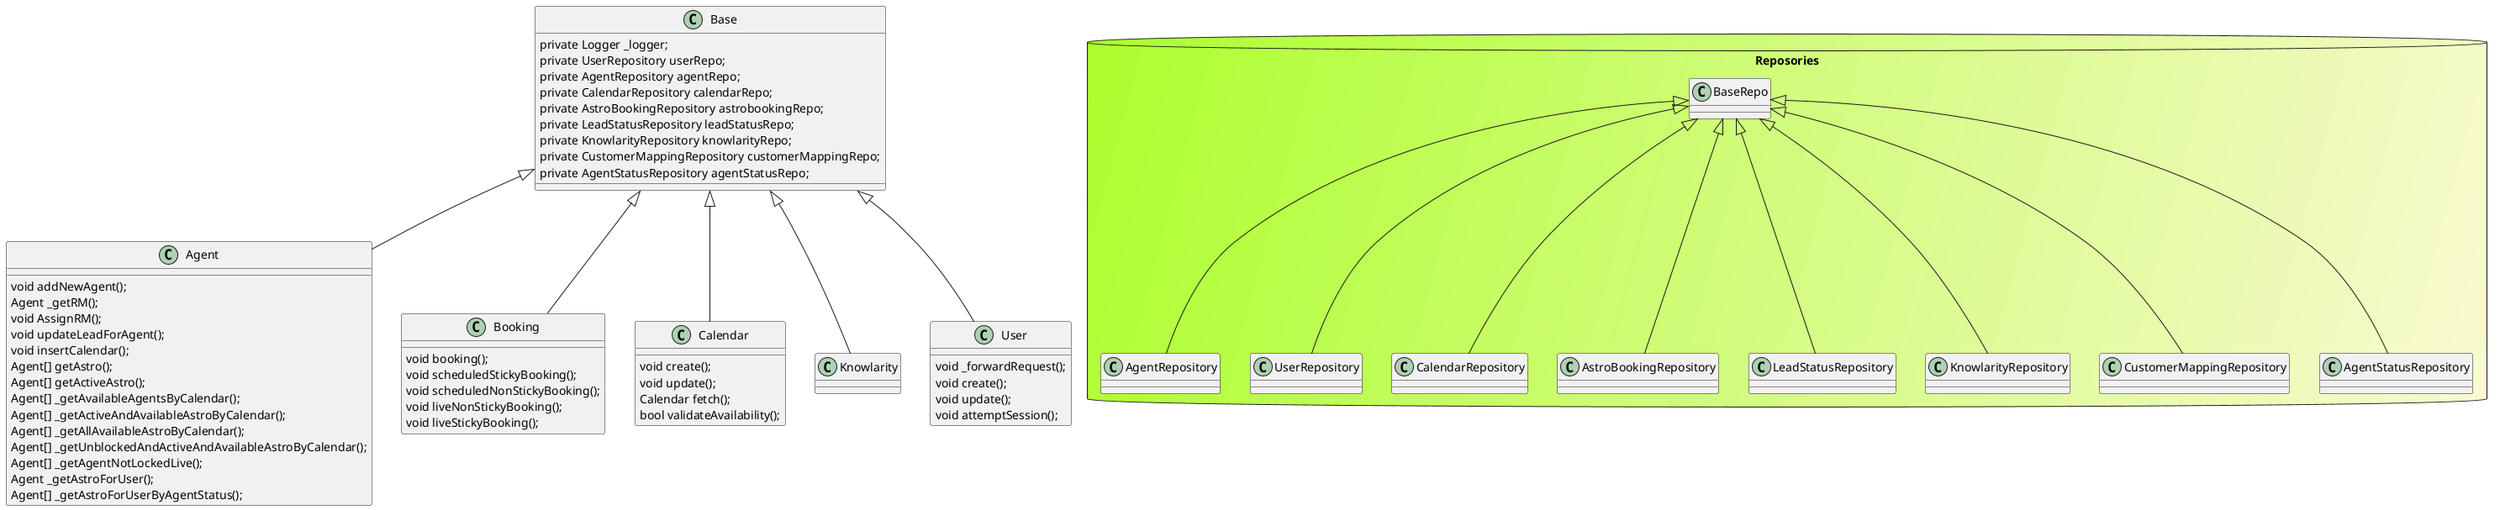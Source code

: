 @startuml JYOTISYA BACKEND


package Reposories <<Database>> #GreenYellow/LightGoldenRodYellow{
    class BaseRepo {
    }

    class AgentRepository extends BaseRepo {}
    class UserRepository extends BaseRepo {}
    class CalendarRepository extends BaseRepo {}
    class AstroBookingRepository extends BaseRepo {}
    class LeadStatusRepository extends BaseRepo {}
    class KnowlarityRepository extends BaseRepo {}
    class CustomerMappingRepository extends BaseRepo {}
    class AgentStatusRepository extends BaseRepo {}
}
class Base {
    private Logger _logger;
    private UserRepository userRepo;
    private AgentRepository agentRepo;
    private CalendarRepository calendarRepo;
    private AstroBookingRepository astrobookingRepo;
    private LeadStatusRepository leadStatusRepo;
    private KnowlarityRepository knowlarityRepo;
    private CustomerMappingRepository customerMappingRepo;
    private AgentStatusRepository agentStatusRepo;

}

class Agent extends Base {

    void addNewAgent();
    Agent _getRM();
    void AssignRM();
    void updateLeadForAgent();
    void insertCalendar();
    Agent[] getAstro();
    Agent[] getActiveAstro();
    Agent[] _getAvailableAgentsByCalendar();
    Agent[] _getActiveAndAvailableAstroByCalendar();
    Agent[] _getAllAvailableAstroByCalendar();
    Agent[] _getUnblockedAndActiveAndAvailableAstroByCalendar();
    Agent[] _getAgentNotLockedLive();
    Agent _getAstroForUser();
    Agent[] _getAstroForUserByAgentStatus();
}

class Booking extends Base {


    void booking();
    void scheduledStickyBooking();
    void scheduledNonStickyBooking();
    void liveNonStickyBooking();
    void liveStickyBooking();
}

class Calendar extends Base {


    void create();
    void update();
    Calendar fetch();
    bool validateAvailability();
}

class Knowlarity extends Base {

}

class User extends Base{

    void _forwardRequest();
    void create();
    void update();
    void attemptSession();
}

@enduml
